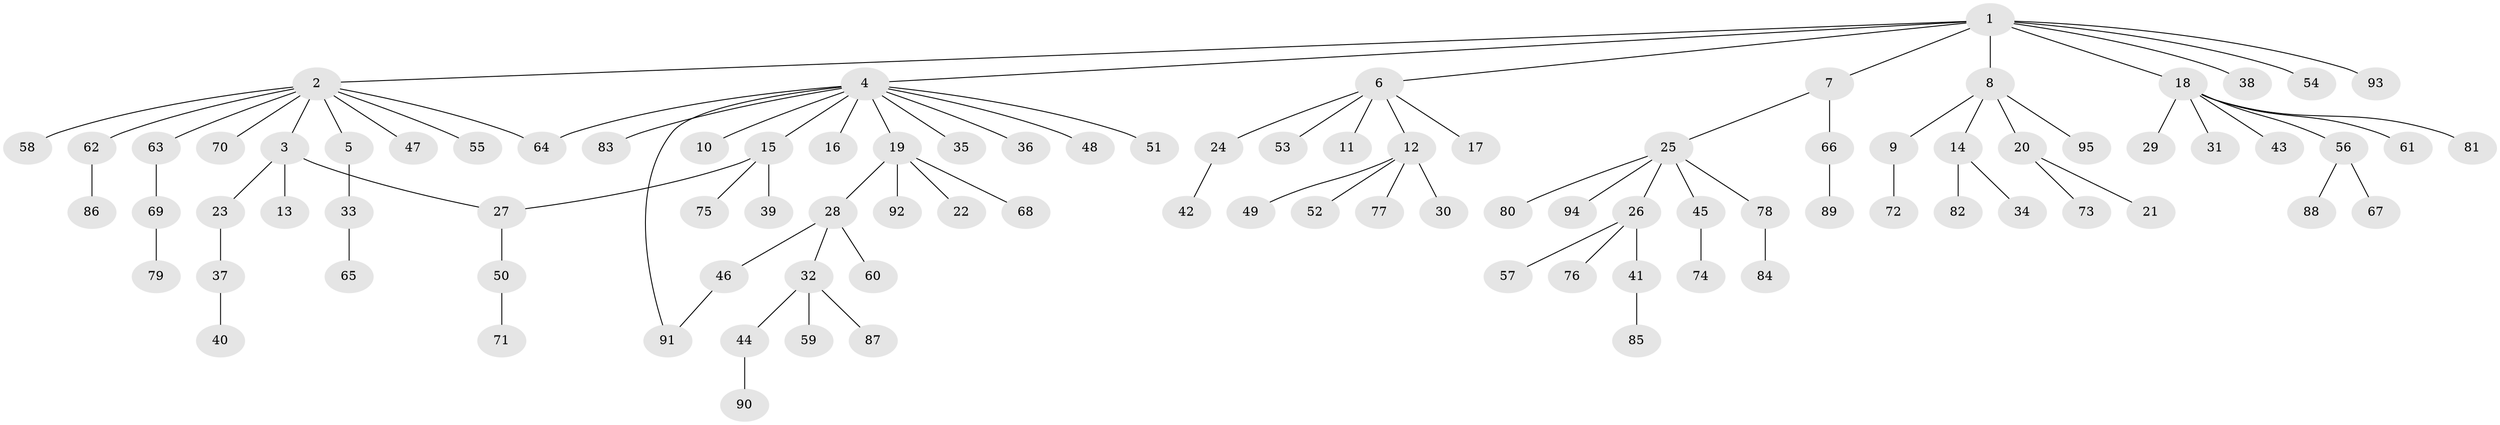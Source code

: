 // coarse degree distribution, {16: 0.017543859649122806, 1: 0.7719298245614035, 2: 0.10526315789473684, 5: 0.017543859649122806, 12: 0.017543859649122806, 9: 0.017543859649122806, 4: 0.03508771929824561, 6: 0.017543859649122806}
// Generated by graph-tools (version 1.1) at 2025/51/03/04/25 21:51:36]
// undirected, 95 vertices, 97 edges
graph export_dot {
graph [start="1"]
  node [color=gray90,style=filled];
  1;
  2;
  3;
  4;
  5;
  6;
  7;
  8;
  9;
  10;
  11;
  12;
  13;
  14;
  15;
  16;
  17;
  18;
  19;
  20;
  21;
  22;
  23;
  24;
  25;
  26;
  27;
  28;
  29;
  30;
  31;
  32;
  33;
  34;
  35;
  36;
  37;
  38;
  39;
  40;
  41;
  42;
  43;
  44;
  45;
  46;
  47;
  48;
  49;
  50;
  51;
  52;
  53;
  54;
  55;
  56;
  57;
  58;
  59;
  60;
  61;
  62;
  63;
  64;
  65;
  66;
  67;
  68;
  69;
  70;
  71;
  72;
  73;
  74;
  75;
  76;
  77;
  78;
  79;
  80;
  81;
  82;
  83;
  84;
  85;
  86;
  87;
  88;
  89;
  90;
  91;
  92;
  93;
  94;
  95;
  1 -- 2;
  1 -- 4;
  1 -- 6;
  1 -- 7;
  1 -- 8;
  1 -- 18;
  1 -- 38;
  1 -- 54;
  1 -- 93;
  2 -- 3;
  2 -- 5;
  2 -- 47;
  2 -- 55;
  2 -- 58;
  2 -- 62;
  2 -- 63;
  2 -- 64;
  2 -- 70;
  3 -- 13;
  3 -- 23;
  3 -- 27;
  4 -- 10;
  4 -- 15;
  4 -- 16;
  4 -- 19;
  4 -- 35;
  4 -- 36;
  4 -- 48;
  4 -- 51;
  4 -- 64;
  4 -- 83;
  4 -- 91;
  5 -- 33;
  6 -- 11;
  6 -- 12;
  6 -- 17;
  6 -- 24;
  6 -- 53;
  7 -- 25;
  7 -- 66;
  8 -- 9;
  8 -- 14;
  8 -- 20;
  8 -- 95;
  9 -- 72;
  12 -- 30;
  12 -- 49;
  12 -- 52;
  12 -- 77;
  14 -- 34;
  14 -- 82;
  15 -- 27;
  15 -- 39;
  15 -- 75;
  18 -- 29;
  18 -- 31;
  18 -- 43;
  18 -- 56;
  18 -- 61;
  18 -- 81;
  19 -- 22;
  19 -- 28;
  19 -- 68;
  19 -- 92;
  20 -- 21;
  20 -- 73;
  23 -- 37;
  24 -- 42;
  25 -- 26;
  25 -- 45;
  25 -- 78;
  25 -- 80;
  25 -- 94;
  26 -- 41;
  26 -- 57;
  26 -- 76;
  27 -- 50;
  28 -- 32;
  28 -- 46;
  28 -- 60;
  32 -- 44;
  32 -- 59;
  32 -- 87;
  33 -- 65;
  37 -- 40;
  41 -- 85;
  44 -- 90;
  45 -- 74;
  46 -- 91;
  50 -- 71;
  56 -- 67;
  56 -- 88;
  62 -- 86;
  63 -- 69;
  66 -- 89;
  69 -- 79;
  78 -- 84;
}

